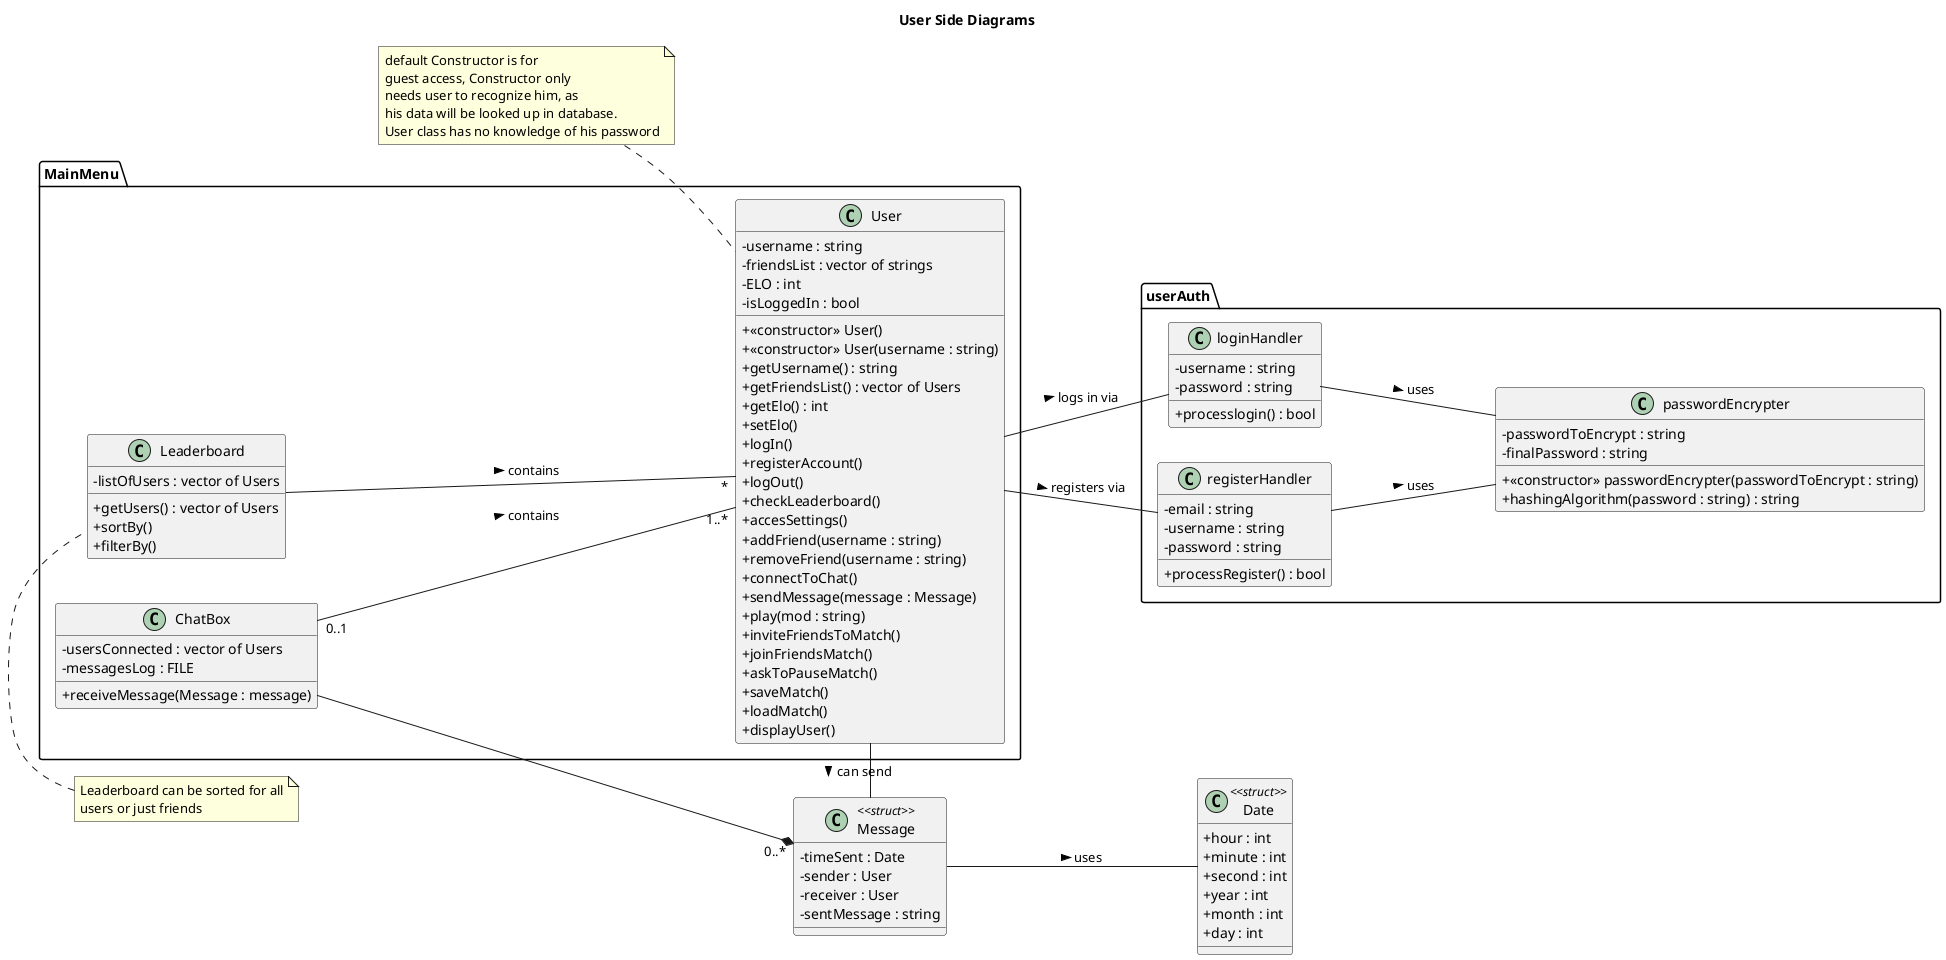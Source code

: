 @startuml UserSideDiagrams
title User Side Diagrams
skinparam ClassAttributeIconSize 0
skinparam Guillemet false
left to right direction


package MainMenu {

    class User {
        'Fields
            - username : string /' (Could also be guest so no username yet) '/
            - friendsList : vector of strings  /' (Could be empty if no friends. Story of my life :() '/
            - ELO : int
            - isLoggedIn : bool
        'Methods
            + << constructor >> User()
            + << constructor >> User(username : string) 
            + getUsername() : string
            + getFriendsList() : vector of Users
            + getElo() : int
            + setElo()
            + logIn()
            + registerAccount()
            + logOut()
            + checkLeaderboard()
            + accesSettings()
            + addFriend(username : string)
            + removeFriend(username : string)
            + connectToChat() 
            + sendMessage(message : Message)
            + play(mod : string)
            + inviteFriendsToMatch()
            + joinFriendsMatch()
            + askToPauseMatch()
            + saveMatch()
            + loadMatch()
            + displayUser()
            
            

    }

        class ChatBox {
            'Fields
            - usersConnected : vector of Users
            - messagesLog : FILE    
        'Methods
            + receiveMessage(Message : message)
    }


    class Leaderboard {
        'Fields
            - listOfUsers : vector of Users
        'Methods
            + getUsers() : vector of Users
            + sortBy()
            + filterBy()
    }


}
note left of User
    default Constructor is for 
    guest access, Constructor only
    needs user to recognize him, as
    his data will be looked up in database.
    User class has no knowledge of his password
end note

package userAuth {


    class loginHandler {
        'Fields
            - username : string
            - password : string
        'Methods
            + processlogin() : bool
    }

    class registerHandler {
        'Fields
            - email : string
            - username : string
            - password : string
        'Methods
            + processRegister() : bool
    }

    class passwordEncrypter {
        'Fields
            - passwordToEncrypt : string
            - finalPassword : string
        'Methods
            +  << constructor >> passwordEncrypter(passwordToEncrypt : string)
            + hashingAlgorithm(password : string) : string 

    }


}

class Message <<struct>> {
    'Fields
        - timeSent : Date
        - sender : User
        - receiver : User
        - sentMessage : string 
    }


class Date <<struct>>{
    'Fields
        +hour : int
        +minute : int
        +second : int
        +year : int
        +month : int
        +day : int
}

note top of Leaderboard
    Leaderboard can be sorted for all
    users or just friends
end note

ChatBox ---* "0..*" Message 
ChatBox "0..1" --- "1..*" User   : > contains
Leaderboard --- "*" User : > contains 
loginHandler --- passwordEncrypter : > uses
User -- loginHandler : > logs in via
User -- registerHandler : > registers via
User --r-- Message : > can send
registerHandler --- passwordEncrypter : > uses
Message -- Date : > uses

@enduml